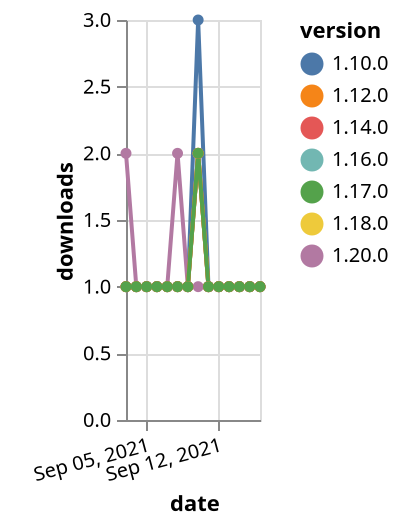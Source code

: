 {"$schema": "https://vega.github.io/schema/vega-lite/v5.json", "description": "A simple bar chart with embedded data.", "data": {"values": [{"date": "2021-09-03", "total": 161, "delta": 1, "version": "1.18.0"}, {"date": "2021-09-04", "total": 162, "delta": 1, "version": "1.18.0"}, {"date": "2021-09-05", "total": 163, "delta": 1, "version": "1.18.0"}, {"date": "2021-09-06", "total": 164, "delta": 1, "version": "1.18.0"}, {"date": "2021-09-07", "total": 165, "delta": 1, "version": "1.18.0"}, {"date": "2021-09-08", "total": 166, "delta": 1, "version": "1.18.0"}, {"date": "2021-09-09", "total": 167, "delta": 1, "version": "1.18.0"}, {"date": "2021-09-10", "total": 169, "delta": 2, "version": "1.18.0"}, {"date": "2021-09-11", "total": 170, "delta": 1, "version": "1.18.0"}, {"date": "2021-09-12", "total": 171, "delta": 1, "version": "1.18.0"}, {"date": "2021-09-13", "total": 172, "delta": 1, "version": "1.18.0"}, {"date": "2021-09-14", "total": 173, "delta": 1, "version": "1.18.0"}, {"date": "2021-09-15", "total": 174, "delta": 1, "version": "1.18.0"}, {"date": "2021-09-16", "total": 175, "delta": 1, "version": "1.18.0"}, {"date": "2021-09-03", "total": 343, "delta": 1, "version": "1.10.0"}, {"date": "2021-09-04", "total": 344, "delta": 1, "version": "1.10.0"}, {"date": "2021-09-05", "total": 345, "delta": 1, "version": "1.10.0"}, {"date": "2021-09-06", "total": 346, "delta": 1, "version": "1.10.0"}, {"date": "2021-09-07", "total": 347, "delta": 1, "version": "1.10.0"}, {"date": "2021-09-08", "total": 348, "delta": 1, "version": "1.10.0"}, {"date": "2021-09-09", "total": 349, "delta": 1, "version": "1.10.0"}, {"date": "2021-09-10", "total": 352, "delta": 3, "version": "1.10.0"}, {"date": "2021-09-11", "total": 353, "delta": 1, "version": "1.10.0"}, {"date": "2021-09-12", "total": 354, "delta": 1, "version": "1.10.0"}, {"date": "2021-09-13", "total": 355, "delta": 1, "version": "1.10.0"}, {"date": "2021-09-14", "total": 356, "delta": 1, "version": "1.10.0"}, {"date": "2021-09-15", "total": 357, "delta": 1, "version": "1.10.0"}, {"date": "2021-09-16", "total": 358, "delta": 1, "version": "1.10.0"}, {"date": "2021-09-03", "total": 113, "delta": 2, "version": "1.20.0"}, {"date": "2021-09-04", "total": 114, "delta": 1, "version": "1.20.0"}, {"date": "2021-09-05", "total": 115, "delta": 1, "version": "1.20.0"}, {"date": "2021-09-06", "total": 116, "delta": 1, "version": "1.20.0"}, {"date": "2021-09-07", "total": 117, "delta": 1, "version": "1.20.0"}, {"date": "2021-09-08", "total": 119, "delta": 2, "version": "1.20.0"}, {"date": "2021-09-09", "total": 120, "delta": 1, "version": "1.20.0"}, {"date": "2021-09-10", "total": 121, "delta": 1, "version": "1.20.0"}, {"date": "2021-09-11", "total": 122, "delta": 1, "version": "1.20.0"}, {"date": "2021-09-12", "total": 123, "delta": 1, "version": "1.20.0"}, {"date": "2021-09-13", "total": 124, "delta": 1, "version": "1.20.0"}, {"date": "2021-09-14", "total": 125, "delta": 1, "version": "1.20.0"}, {"date": "2021-09-15", "total": 126, "delta": 1, "version": "1.20.0"}, {"date": "2021-09-16", "total": 127, "delta": 1, "version": "1.20.0"}, {"date": "2021-09-03", "total": 142, "delta": 1, "version": "1.16.0"}, {"date": "2021-09-04", "total": 143, "delta": 1, "version": "1.16.0"}, {"date": "2021-09-05", "total": 144, "delta": 1, "version": "1.16.0"}, {"date": "2021-09-06", "total": 145, "delta": 1, "version": "1.16.0"}, {"date": "2021-09-07", "total": 146, "delta": 1, "version": "1.16.0"}, {"date": "2021-09-08", "total": 147, "delta": 1, "version": "1.16.0"}, {"date": "2021-09-09", "total": 148, "delta": 1, "version": "1.16.0"}, {"date": "2021-09-10", "total": 150, "delta": 2, "version": "1.16.0"}, {"date": "2021-09-11", "total": 151, "delta": 1, "version": "1.16.0"}, {"date": "2021-09-12", "total": 152, "delta": 1, "version": "1.16.0"}, {"date": "2021-09-13", "total": 153, "delta": 1, "version": "1.16.0"}, {"date": "2021-09-14", "total": 154, "delta": 1, "version": "1.16.0"}, {"date": "2021-09-15", "total": 155, "delta": 1, "version": "1.16.0"}, {"date": "2021-09-16", "total": 156, "delta": 1, "version": "1.16.0"}, {"date": "2021-09-03", "total": 166, "delta": 1, "version": "1.14.0"}, {"date": "2021-09-04", "total": 167, "delta": 1, "version": "1.14.0"}, {"date": "2021-09-05", "total": 168, "delta": 1, "version": "1.14.0"}, {"date": "2021-09-06", "total": 169, "delta": 1, "version": "1.14.0"}, {"date": "2021-09-07", "total": 170, "delta": 1, "version": "1.14.0"}, {"date": "2021-09-08", "total": 171, "delta": 1, "version": "1.14.0"}, {"date": "2021-09-09", "total": 172, "delta": 1, "version": "1.14.0"}, {"date": "2021-09-10", "total": 174, "delta": 2, "version": "1.14.0"}, {"date": "2021-09-11", "total": 175, "delta": 1, "version": "1.14.0"}, {"date": "2021-09-12", "total": 176, "delta": 1, "version": "1.14.0"}, {"date": "2021-09-13", "total": 177, "delta": 1, "version": "1.14.0"}, {"date": "2021-09-14", "total": 178, "delta": 1, "version": "1.14.0"}, {"date": "2021-09-15", "total": 179, "delta": 1, "version": "1.14.0"}, {"date": "2021-09-16", "total": 180, "delta": 1, "version": "1.14.0"}, {"date": "2021-09-03", "total": 174, "delta": 1, "version": "1.12.0"}, {"date": "2021-09-04", "total": 175, "delta": 1, "version": "1.12.0"}, {"date": "2021-09-05", "total": 176, "delta": 1, "version": "1.12.0"}, {"date": "2021-09-06", "total": 177, "delta": 1, "version": "1.12.0"}, {"date": "2021-09-07", "total": 178, "delta": 1, "version": "1.12.0"}, {"date": "2021-09-08", "total": 179, "delta": 1, "version": "1.12.0"}, {"date": "2021-09-09", "total": 180, "delta": 1, "version": "1.12.0"}, {"date": "2021-09-10", "total": 182, "delta": 2, "version": "1.12.0"}, {"date": "2021-09-11", "total": 183, "delta": 1, "version": "1.12.0"}, {"date": "2021-09-12", "total": 184, "delta": 1, "version": "1.12.0"}, {"date": "2021-09-13", "total": 185, "delta": 1, "version": "1.12.0"}, {"date": "2021-09-14", "total": 186, "delta": 1, "version": "1.12.0"}, {"date": "2021-09-15", "total": 187, "delta": 1, "version": "1.12.0"}, {"date": "2021-09-16", "total": 188, "delta": 1, "version": "1.12.0"}, {"date": "2021-09-03", "total": 127, "delta": 1, "version": "1.17.0"}, {"date": "2021-09-04", "total": 128, "delta": 1, "version": "1.17.0"}, {"date": "2021-09-05", "total": 129, "delta": 1, "version": "1.17.0"}, {"date": "2021-09-06", "total": 130, "delta": 1, "version": "1.17.0"}, {"date": "2021-09-07", "total": 131, "delta": 1, "version": "1.17.0"}, {"date": "2021-09-08", "total": 132, "delta": 1, "version": "1.17.0"}, {"date": "2021-09-09", "total": 133, "delta": 1, "version": "1.17.0"}, {"date": "2021-09-10", "total": 135, "delta": 2, "version": "1.17.0"}, {"date": "2021-09-11", "total": 136, "delta": 1, "version": "1.17.0"}, {"date": "2021-09-12", "total": 137, "delta": 1, "version": "1.17.0"}, {"date": "2021-09-13", "total": 138, "delta": 1, "version": "1.17.0"}, {"date": "2021-09-14", "total": 139, "delta": 1, "version": "1.17.0"}, {"date": "2021-09-15", "total": 140, "delta": 1, "version": "1.17.0"}, {"date": "2021-09-16", "total": 141, "delta": 1, "version": "1.17.0"}]}, "width": "container", "mark": {"type": "line", "point": {"filled": true}}, "encoding": {"x": {"field": "date", "type": "temporal", "timeUnit": "yearmonthdate", "title": "date", "axis": {"labelAngle": -15}}, "y": {"field": "delta", "type": "quantitative", "title": "downloads"}, "color": {"field": "version", "type": "nominal"}, "tooltip": {"field": "delta"}}}
